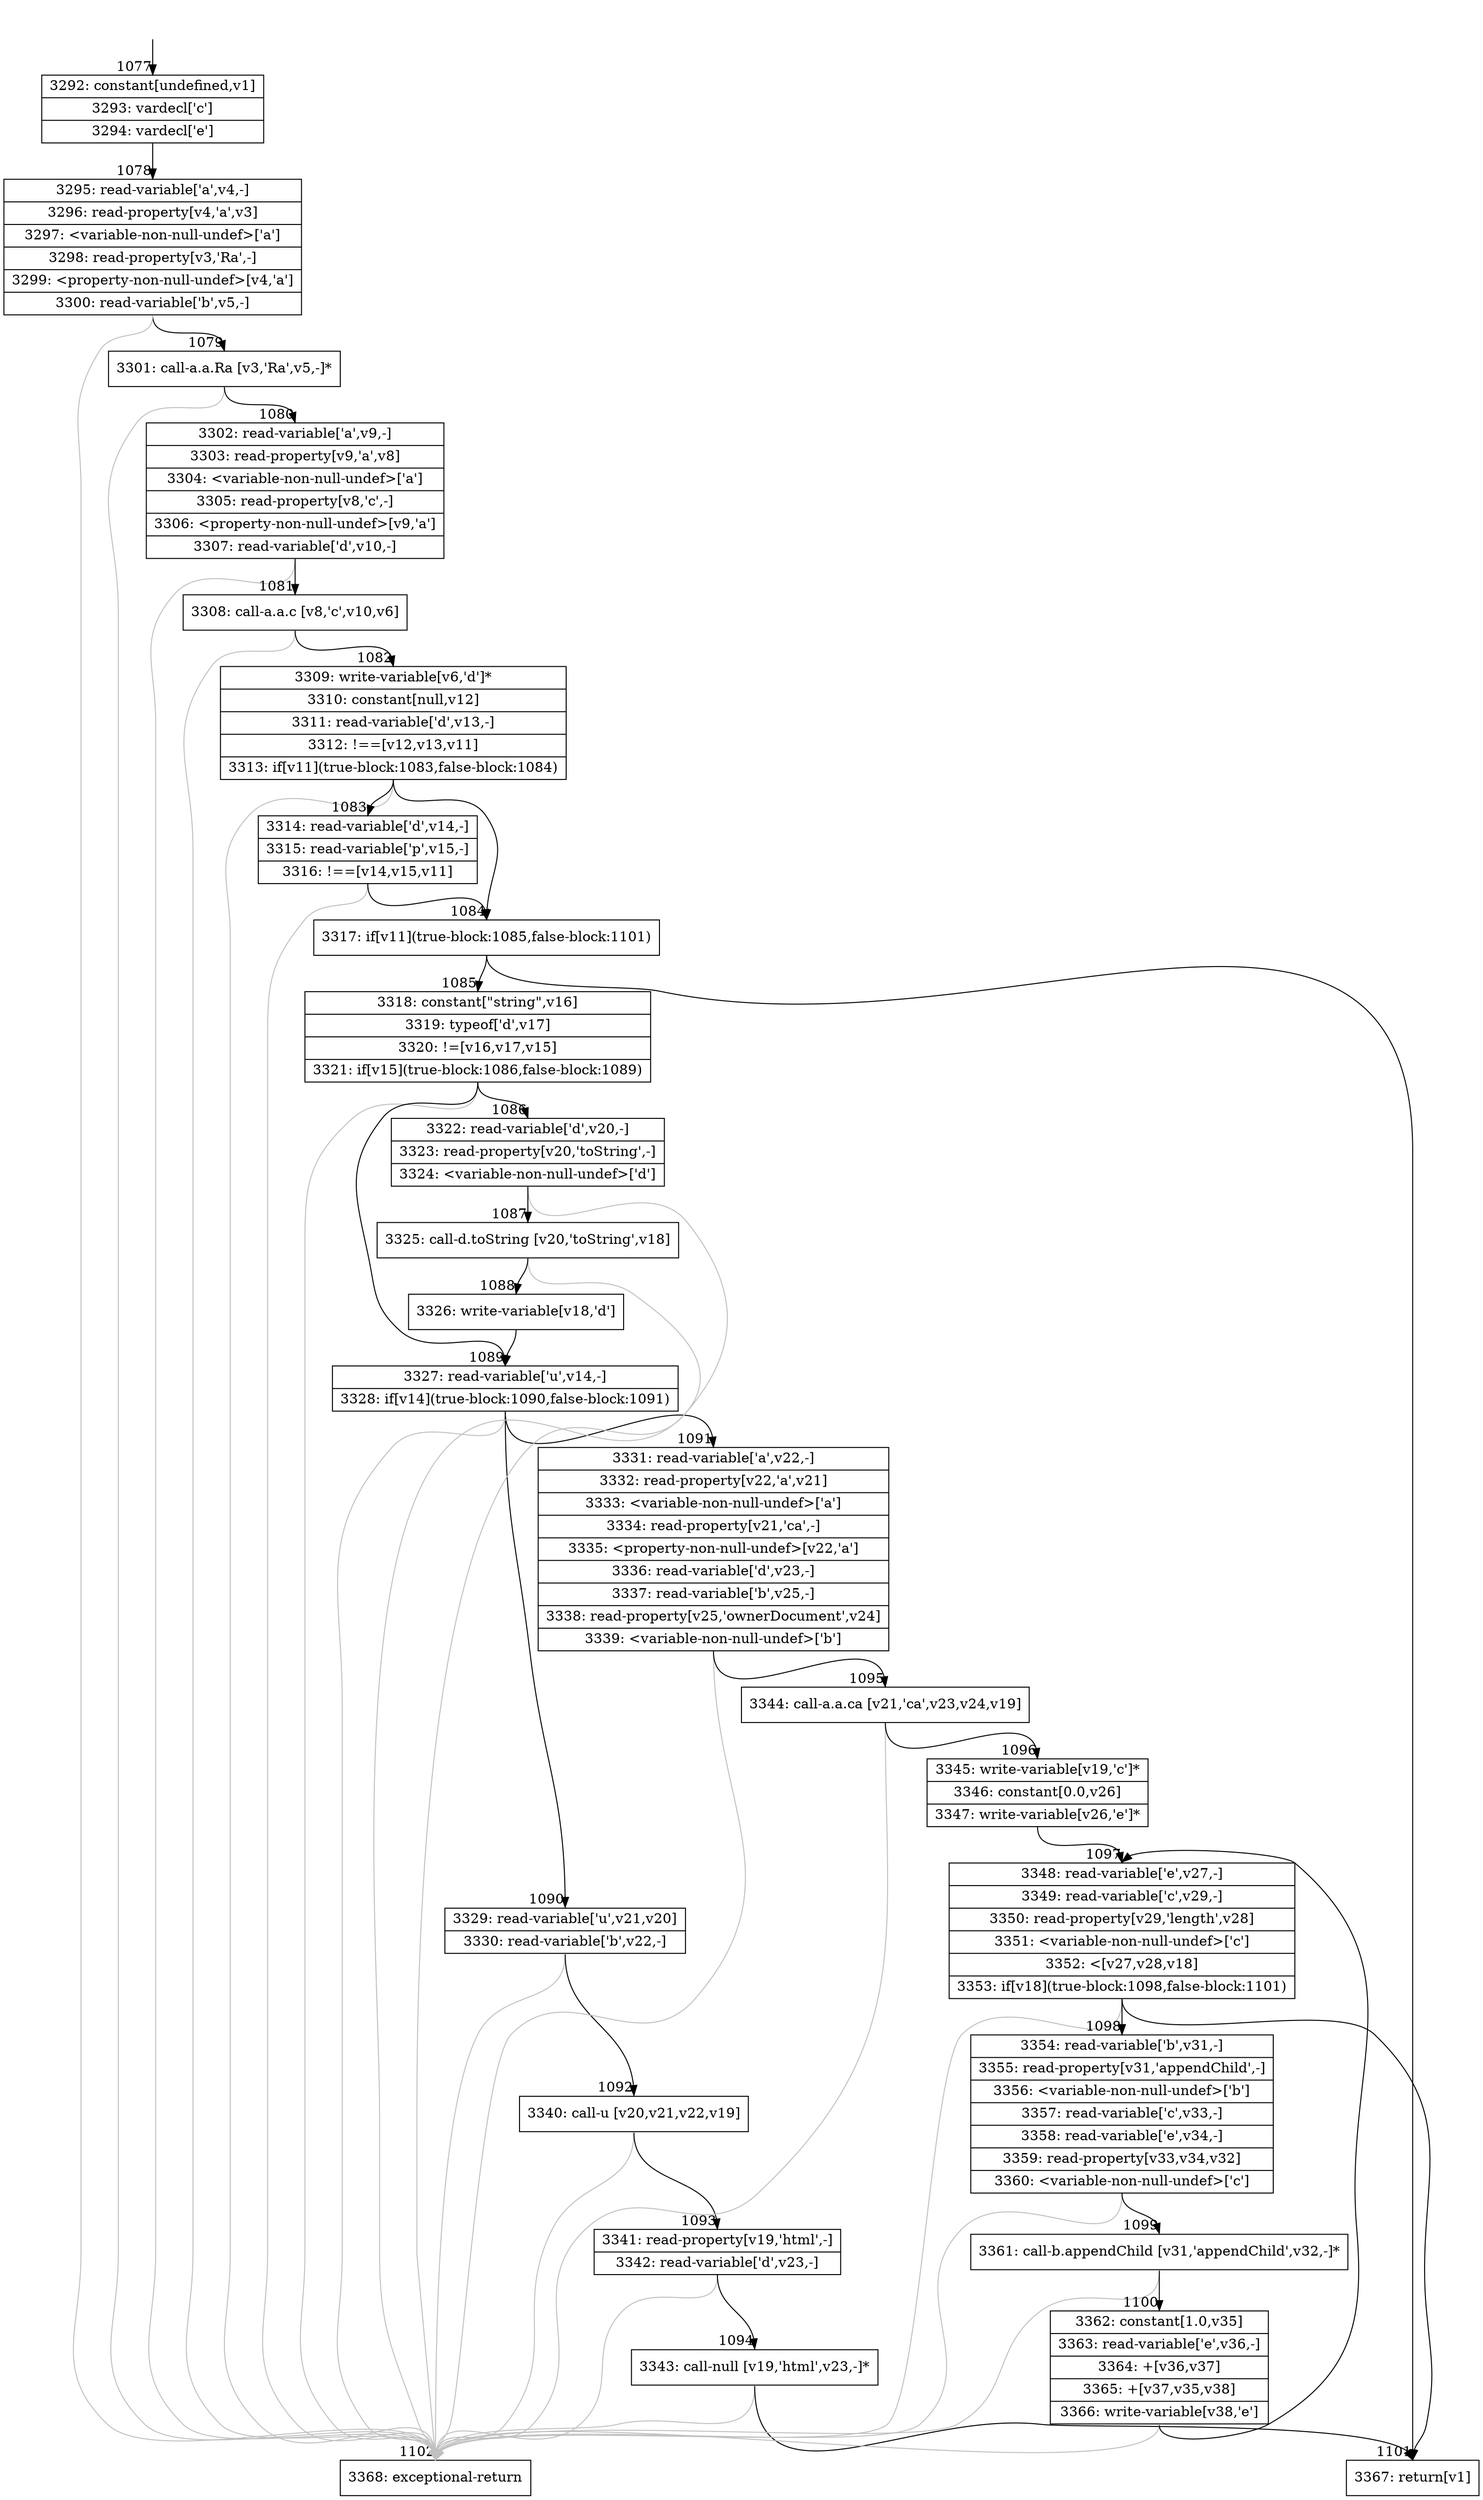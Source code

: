 digraph {
rankdir="TD"
BB_entry88[shape=none,label=""];
BB_entry88 -> BB1077 [tailport=s, headport=n, headlabel="    1077"]
BB1077 [shape=record label="{3292: constant[undefined,v1]|3293: vardecl['c']|3294: vardecl['e']}" ] 
BB1077 -> BB1078 [tailport=s, headport=n, headlabel="      1078"]
BB1078 [shape=record label="{3295: read-variable['a',v4,-]|3296: read-property[v4,'a',v3]|3297: \<variable-non-null-undef\>['a']|3298: read-property[v3,'Ra',-]|3299: \<property-non-null-undef\>[v4,'a']|3300: read-variable['b',v5,-]}" ] 
BB1078 -> BB1079 [tailport=s, headport=n, headlabel="      1079"]
BB1078 -> BB1102 [tailport=s, headport=n, color=gray, headlabel="      1102"]
BB1079 [shape=record label="{3301: call-a.a.Ra [v3,'Ra',v5,-]*}" ] 
BB1079 -> BB1080 [tailport=s, headport=n, headlabel="      1080"]
BB1079 -> BB1102 [tailport=s, headport=n, color=gray]
BB1080 [shape=record label="{3302: read-variable['a',v9,-]|3303: read-property[v9,'a',v8]|3304: \<variable-non-null-undef\>['a']|3305: read-property[v8,'c',-]|3306: \<property-non-null-undef\>[v9,'a']|3307: read-variable['d',v10,-]}" ] 
BB1080 -> BB1081 [tailport=s, headport=n, headlabel="      1081"]
BB1080 -> BB1102 [tailport=s, headport=n, color=gray]
BB1081 [shape=record label="{3308: call-a.a.c [v8,'c',v10,v6]}" ] 
BB1081 -> BB1082 [tailport=s, headport=n, headlabel="      1082"]
BB1081 -> BB1102 [tailport=s, headport=n, color=gray]
BB1082 [shape=record label="{3309: write-variable[v6,'d']*|3310: constant[null,v12]|3311: read-variable['d',v13,-]|3312: !==[v12,v13,v11]|3313: if[v11](true-block:1083,false-block:1084)}" ] 
BB1082 -> BB1084 [tailport=s, headport=n, headlabel="      1084"]
BB1082 -> BB1083 [tailport=s, headport=n, headlabel="      1083"]
BB1082 -> BB1102 [tailport=s, headport=n, color=gray]
BB1083 [shape=record label="{3314: read-variable['d',v14,-]|3315: read-variable['p',v15,-]|3316: !==[v14,v15,v11]}" ] 
BB1083 -> BB1084 [tailport=s, headport=n]
BB1083 -> BB1102 [tailport=s, headport=n, color=gray]
BB1084 [shape=record label="{3317: if[v11](true-block:1085,false-block:1101)}" ] 
BB1084 -> BB1085 [tailport=s, headport=n, headlabel="      1085"]
BB1084 -> BB1101 [tailport=s, headport=n, headlabel="      1101"]
BB1085 [shape=record label="{3318: constant[\"string\",v16]|3319: typeof['d',v17]|3320: !=[v16,v17,v15]|3321: if[v15](true-block:1086,false-block:1089)}" ] 
BB1085 -> BB1089 [tailport=s, headport=n, headlabel="      1089"]
BB1085 -> BB1086 [tailport=s, headport=n, headlabel="      1086"]
BB1085 -> BB1102 [tailport=s, headport=n, color=gray]
BB1086 [shape=record label="{3322: read-variable['d',v20,-]|3323: read-property[v20,'toString',-]|3324: \<variable-non-null-undef\>['d']}" ] 
BB1086 -> BB1087 [tailport=s, headport=n, headlabel="      1087"]
BB1086 -> BB1102 [tailport=s, headport=n, color=gray]
BB1087 [shape=record label="{3325: call-d.toString [v20,'toString',v18]}" ] 
BB1087 -> BB1088 [tailport=s, headport=n, headlabel="      1088"]
BB1087 -> BB1102 [tailport=s, headport=n, color=gray]
BB1088 [shape=record label="{3326: write-variable[v18,'d']}" ] 
BB1088 -> BB1089 [tailport=s, headport=n]
BB1089 [shape=record label="{3327: read-variable['u',v14,-]|3328: if[v14](true-block:1090,false-block:1091)}" ] 
BB1089 -> BB1090 [tailport=s, headport=n, headlabel="      1090"]
BB1089 -> BB1091 [tailport=s, headport=n, headlabel="      1091"]
BB1089 -> BB1102 [tailport=s, headport=n, color=gray]
BB1090 [shape=record label="{3329: read-variable['u',v21,v20]|3330: read-variable['b',v22,-]}" ] 
BB1090 -> BB1092 [tailport=s, headport=n, headlabel="      1092"]
BB1090 -> BB1102 [tailport=s, headport=n, color=gray]
BB1091 [shape=record label="{3331: read-variable['a',v22,-]|3332: read-property[v22,'a',v21]|3333: \<variable-non-null-undef\>['a']|3334: read-property[v21,'ca',-]|3335: \<property-non-null-undef\>[v22,'a']|3336: read-variable['d',v23,-]|3337: read-variable['b',v25,-]|3338: read-property[v25,'ownerDocument',v24]|3339: \<variable-non-null-undef\>['b']}" ] 
BB1091 -> BB1095 [tailport=s, headport=n, headlabel="      1095"]
BB1091 -> BB1102 [tailport=s, headport=n, color=gray]
BB1092 [shape=record label="{3340: call-u [v20,v21,v22,v19]}" ] 
BB1092 -> BB1093 [tailport=s, headport=n, headlabel="      1093"]
BB1092 -> BB1102 [tailport=s, headport=n, color=gray]
BB1093 [shape=record label="{3341: read-property[v19,'html',-]|3342: read-variable['d',v23,-]}" ] 
BB1093 -> BB1094 [tailport=s, headport=n, headlabel="      1094"]
BB1093 -> BB1102 [tailport=s, headport=n, color=gray]
BB1094 [shape=record label="{3343: call-null [v19,'html',v23,-]*}" ] 
BB1094 -> BB1101 [tailport=s, headport=n]
BB1094 -> BB1102 [tailport=s, headport=n, color=gray]
BB1095 [shape=record label="{3344: call-a.a.ca [v21,'ca',v23,v24,v19]}" ] 
BB1095 -> BB1096 [tailport=s, headport=n, headlabel="      1096"]
BB1095 -> BB1102 [tailport=s, headport=n, color=gray]
BB1096 [shape=record label="{3345: write-variable[v19,'c']*|3346: constant[0.0,v26]|3347: write-variable[v26,'e']*}" ] 
BB1096 -> BB1097 [tailport=s, headport=n, headlabel="      1097"]
BB1097 [shape=record label="{3348: read-variable['e',v27,-]|3349: read-variable['c',v29,-]|3350: read-property[v29,'length',v28]|3351: \<variable-non-null-undef\>['c']|3352: \<[v27,v28,v18]|3353: if[v18](true-block:1098,false-block:1101)}" ] 
BB1097 -> BB1098 [tailport=s, headport=n, headlabel="      1098"]
BB1097 -> BB1101 [tailport=s, headport=n]
BB1097 -> BB1102 [tailport=s, headport=n, color=gray]
BB1098 [shape=record label="{3354: read-variable['b',v31,-]|3355: read-property[v31,'appendChild',-]|3356: \<variable-non-null-undef\>['b']|3357: read-variable['c',v33,-]|3358: read-variable['e',v34,-]|3359: read-property[v33,v34,v32]|3360: \<variable-non-null-undef\>['c']}" ] 
BB1098 -> BB1099 [tailport=s, headport=n, headlabel="      1099"]
BB1098 -> BB1102 [tailport=s, headport=n, color=gray]
BB1099 [shape=record label="{3361: call-b.appendChild [v31,'appendChild',v32,-]*}" ] 
BB1099 -> BB1100 [tailport=s, headport=n, headlabel="      1100"]
BB1099 -> BB1102 [tailport=s, headport=n, color=gray]
BB1100 [shape=record label="{3362: constant[1.0,v35]|3363: read-variable['e',v36,-]|3364: +[v36,v37]|3365: +[v37,v35,v38]|3366: write-variable[v38,'e']}" ] 
BB1100 -> BB1097 [tailport=s, headport=n]
BB1100 -> BB1102 [tailport=s, headport=n, color=gray]
BB1101 [shape=record label="{3367: return[v1]}" ] 
BB1102 [shape=record label="{3368: exceptional-return}" ] 
}
